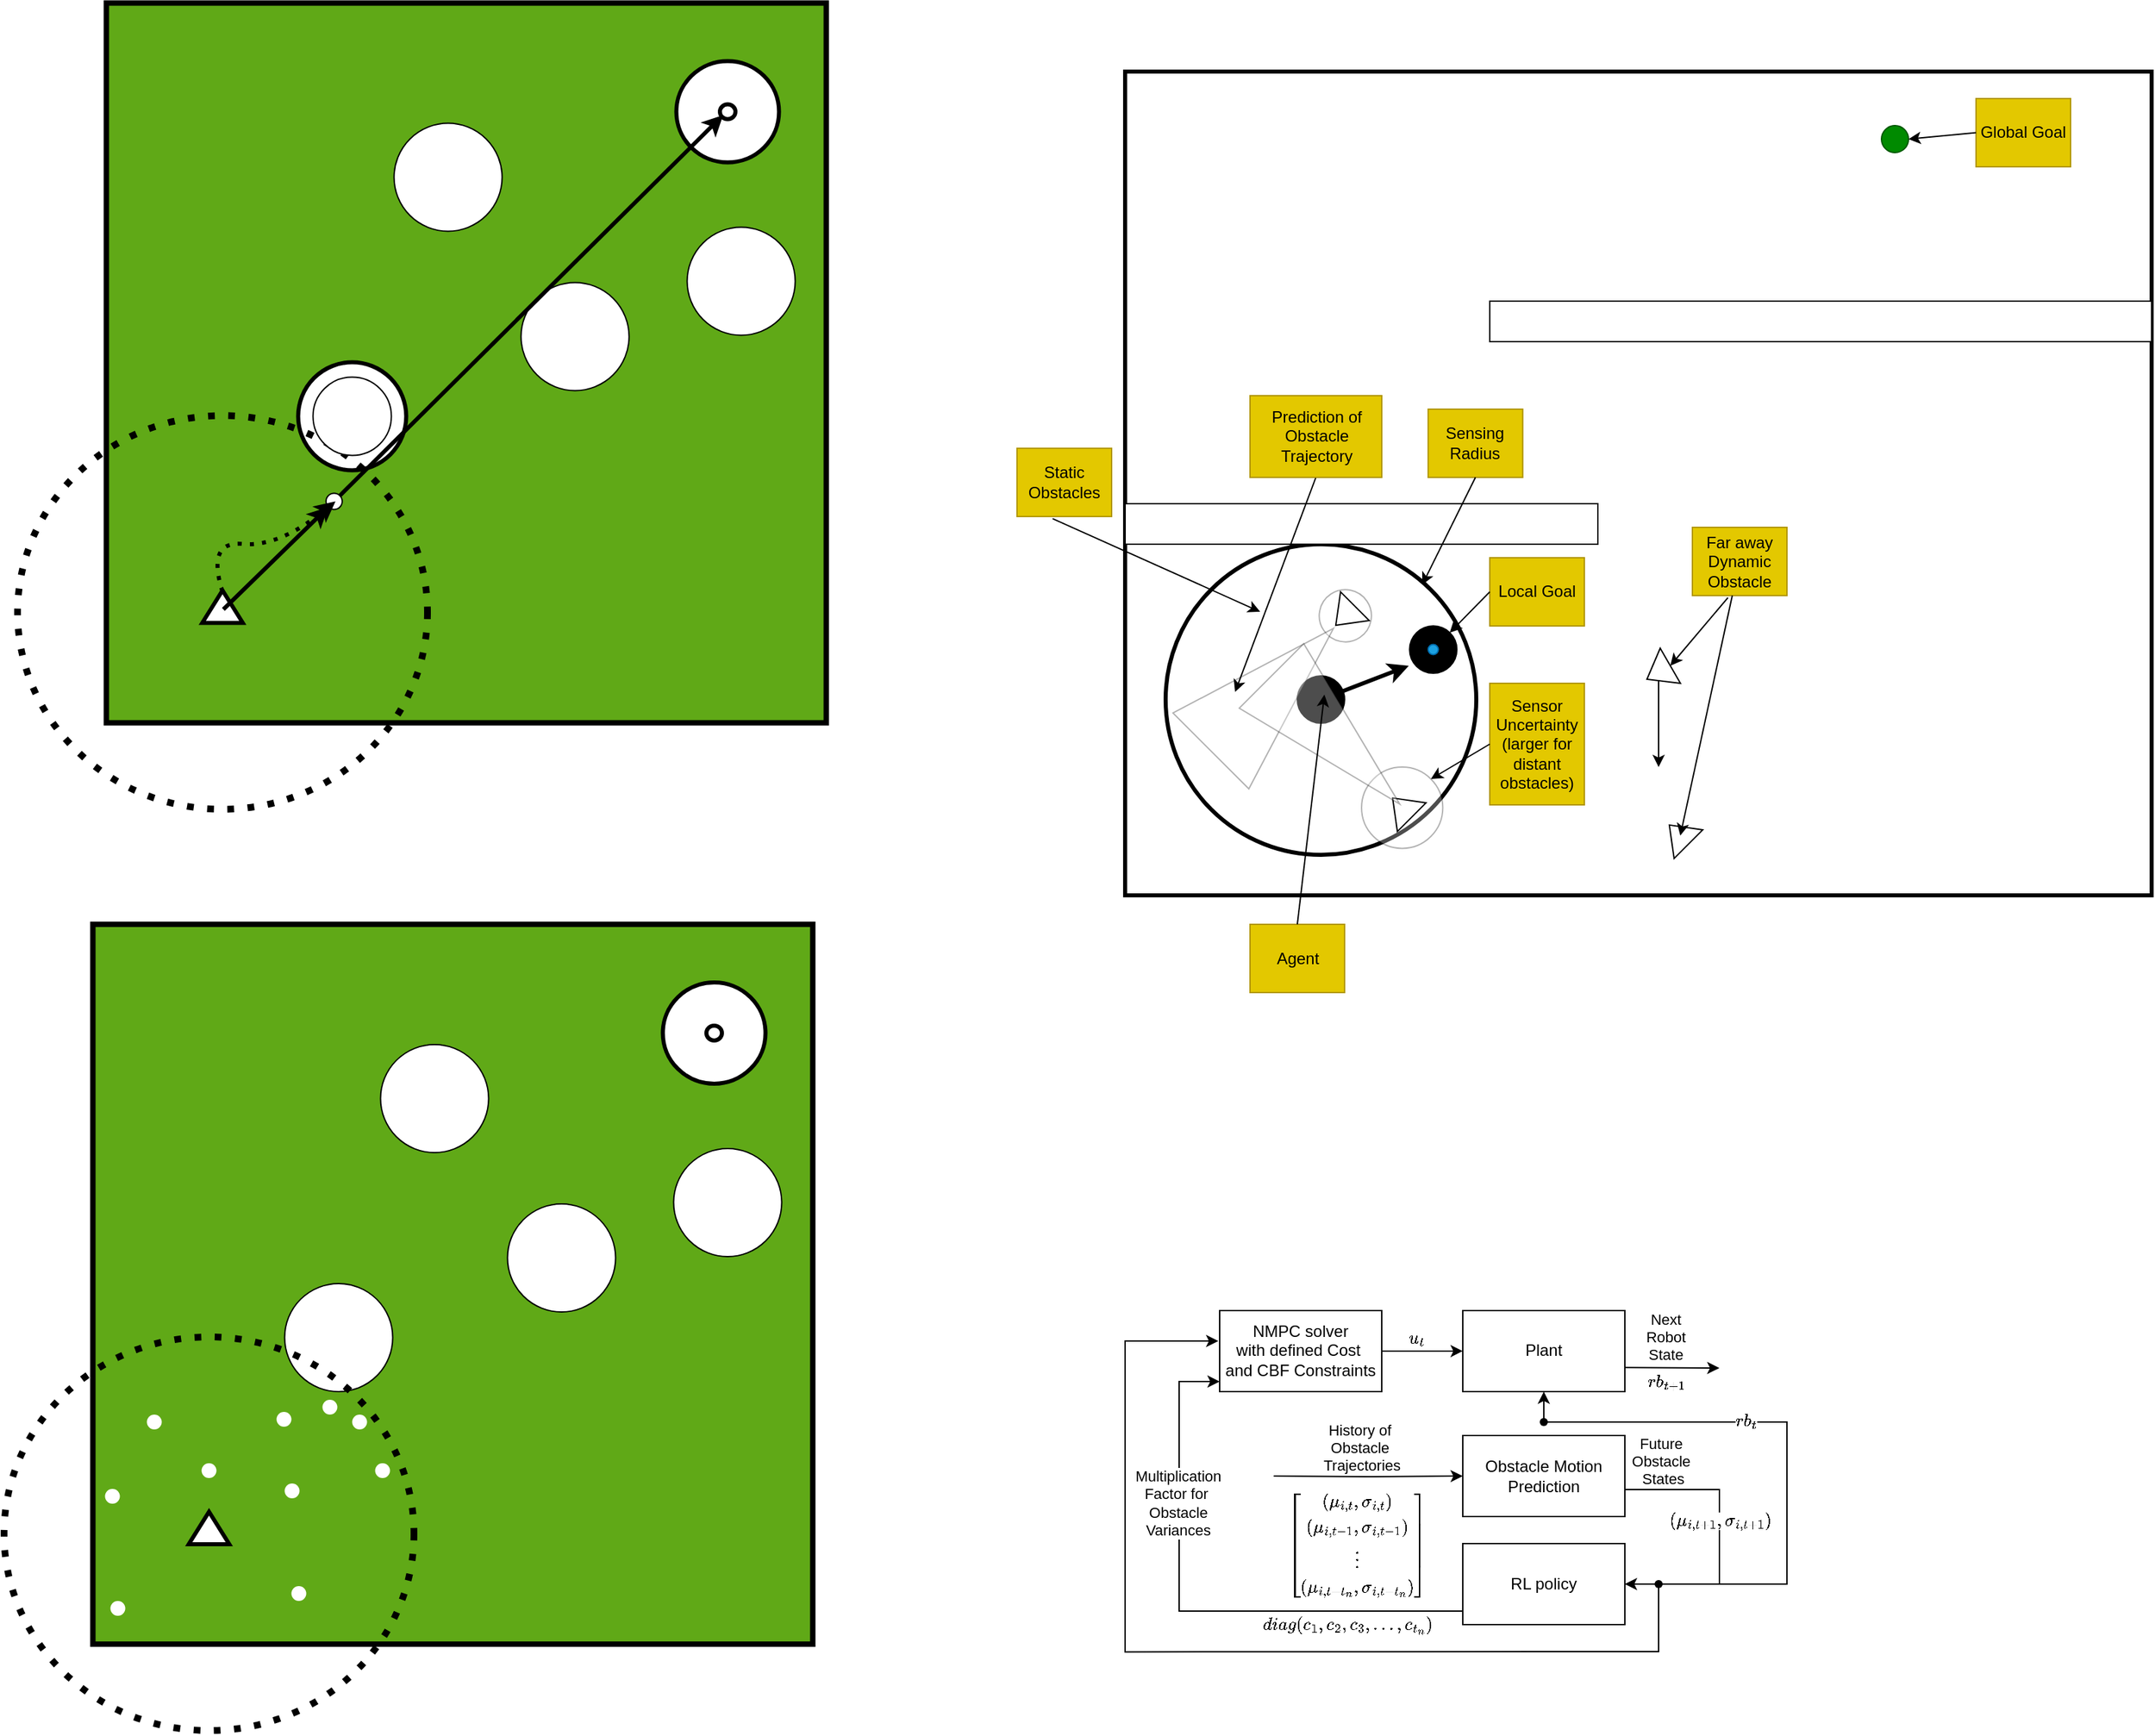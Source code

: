 <mxfile version="28.0.7">
  <diagram name="Page-1" id="GJas5A8zbiKn9Wo5F9Zt">
    <mxGraphModel dx="1415" dy="316" grid="1" gridSize="10" guides="1" tooltips="1" connect="1" arrows="1" fold="1" page="1" pageScale="1" pageWidth="850" pageHeight="1100" background="light-dark(#FFFFFF,#FFFFFF)" math="1" shadow="0">
      <root>
        <mxCell id="0" />
        <mxCell id="1" style="" parent="0" />
        <mxCell id="SPA56wAMmxe-K7njHeTv-1" value="" style="rounded=0;whiteSpace=wrap;html=1;fillColor=light-dark(#FFFFFF,#FFFFFF);strokeColor=light-dark(#000000,#000000);strokeWidth=3;movable=1;resizable=1;rotatable=1;deletable=1;editable=1;locked=0;connectable=1;" parent="1" vertex="1">
          <mxGeometry x="40" y="430" width="760" height="610" as="geometry" />
        </mxCell>
        <mxCell id="TbScQdoDC3WaG0IKX4vc-7" value="" style="shape=image;verticalLabelPosition=bottom;labelBackgroundColor=default;verticalAlign=top;aspect=fixed;imageAspect=0;image=https://www.freecads.com/media/thumb/fit/501x353/5bb5f68903497.jpg;rotation=-90;" parent="1" vertex="1">
          <mxGeometry x="17.11" y="826.25" width="212.89" height="150" as="geometry" />
        </mxCell>
        <mxCell id="SPA56wAMmxe-K7njHeTv-2" value="" style="ellipse;whiteSpace=wrap;html=1;aspect=fixed;fillColor=light-dark(#FFFFFF,transparent);strokeColor=light-dark(#000000,#FF0000);strokeWidth=3;" parent="1" vertex="1">
          <mxGeometry x="70" y="780" width="230" height="230" as="geometry" />
        </mxCell>
        <mxCell id="SPA56wAMmxe-K7njHeTv-3" value="" style="ellipse;whiteSpace=wrap;html=1;aspect=fixed;fillColor=light-dark(#000000,#0000FF);" parent="1" vertex="1">
          <mxGeometry x="167.5" y="877.5" width="35" height="35" as="geometry" />
        </mxCell>
        <mxCell id="SPA56wAMmxe-K7njHeTv-4" value="" style="endArrow=classic;html=1;rounded=0;strokeColor=light-dark(#000000,#0000FF);strokeWidth=3;" parent="1" source="SPA56wAMmxe-K7njHeTv-3" edge="1">
          <mxGeometry width="50" height="50" relative="1" as="geometry">
            <mxPoint x="190" y="877.5" as="sourcePoint" />
            <mxPoint x="250" y="870" as="targetPoint" />
          </mxGeometry>
        </mxCell>
        <mxCell id="SPA56wAMmxe-K7njHeTv-5" value="" style="rounded=0;whiteSpace=wrap;html=1;movable=0;resizable=0;rotatable=0;deletable=0;editable=0;locked=1;connectable=0;" parent="1" vertex="1">
          <mxGeometry x="40" y="750" width="350" height="30" as="geometry" />
        </mxCell>
        <mxCell id="SPA56wAMmxe-K7njHeTv-6" value="" style="rounded=0;whiteSpace=wrap;html=1;movable=0;resizable=0;rotatable=0;deletable=0;editable=0;locked=1;connectable=0;" parent="1" vertex="1">
          <mxGeometry x="310" y="600" width="490" height="30" as="geometry" />
        </mxCell>
        <mxCell id="SPA56wAMmxe-K7njHeTv-10" value="" style="ellipse;whiteSpace=wrap;html=1;aspect=fixed;fillColor=#008a00;fontColor=#ffffff;strokeColor=#005700;movable=1;resizable=1;rotatable=1;deletable=1;editable=1;locked=0;connectable=1;" parent="1" vertex="1">
          <mxGeometry x="600" y="470" width="20" height="20" as="geometry" />
        </mxCell>
        <mxCell id="SPA56wAMmxe-K7njHeTv-18" value="" style="group;rotation=45;" parent="1" vertex="1" connectable="0">
          <mxGeometry x="190" y="920" width="110" height="110" as="geometry" />
        </mxCell>
        <mxCell id="SPA56wAMmxe-K7njHeTv-19" value="" style="ellipse;whiteSpace=wrap;html=1;aspect=fixed;opacity=30;rotation=45;" parent="SPA56wAMmxe-K7njHeTv-18" vertex="1">
          <mxGeometry x="25.06" y="25.06" width="60.13" height="60.13" as="geometry" />
        </mxCell>
        <mxCell id="TbScQdoDC3WaG0IKX4vc-1" value="" style="triangle;whiteSpace=wrap;html=1;rotation=-135;" parent="SPA56wAMmxe-K7njHeTv-18" vertex="1">
          <mxGeometry x="45.12" y="40" width="20" height="30" as="geometry" />
        </mxCell>
        <mxCell id="SPA56wAMmxe-K7njHeTv-22" value="" style="group;rotation=-34;" parent="1" vertex="1" connectable="0">
          <mxGeometry x="150.002" y="767.502" width="640.54" height="230" as="geometry" />
        </mxCell>
        <mxCell id="SPA56wAMmxe-K7njHeTv-28" value="" style="group" parent="SPA56wAMmxe-K7njHeTv-22" vertex="1" connectable="0">
          <mxGeometry x="8.705" y="26.532" width="88.691" height="120.97" as="geometry" />
        </mxCell>
        <mxCell id="SPA56wAMmxe-K7njHeTv-23" value="" style="ellipse;whiteSpace=wrap;html=1;aspect=fixed;opacity=30;rotation=-34;" parent="SPA56wAMmxe-K7njHeTv-28" vertex="1">
          <mxGeometry x="25.035" y="19.638" width="38.62" height="38.62" as="geometry" />
        </mxCell>
        <mxCell id="SPA56wAMmxe-K7njHeTv-31" value="" style="triangle;whiteSpace=wrap;html=1;rotation=-45;opacity=30;strokeColor=light-dark(#000000,#FF00FF);fillColor=light-dark(#FFFFFF,#FF33FF);" parent="SPA56wAMmxe-K7njHeTv-28" vertex="1">
          <mxGeometry x="-73.97" y="53.94" width="128.31" height="79.42" as="geometry" />
        </mxCell>
        <mxCell id="TbScQdoDC3WaG0IKX4vc-3" value="" style="triangle;whiteSpace=wrap;html=1;rotation=135;" parent="SPA56wAMmxe-K7njHeTv-28" vertex="1">
          <mxGeometry x="34.341" y="23.944" width="20" height="30" as="geometry" />
        </mxCell>
        <mxCell id="SPA56wAMmxe-K7njHeTv-32" value="" style="triangle;whiteSpace=wrap;html=1;rotation=45;opacity=30;strokeColor=light-dark(#000000,#FF00FF);fillColor=light-dark(#FFFFFF,#FF33FF);" parent="SPA56wAMmxe-K7njHeTv-22" vertex="1">
          <mxGeometry x="-21.28" y="123.74" width="134.29" height="67.5" as="geometry" />
        </mxCell>
        <mxCell id="SPA56wAMmxe-K7njHeTv-30" value="Sensor Uncertainty (larger for distant obstacles)" style="rounded=0;whiteSpace=wrap;html=1;fillColor=light-dark(#E3C800,#FFFF00);fontColor=light-dark(#000000,#000000);strokeColor=#B09500;" parent="SPA56wAMmxe-K7njHeTv-22" vertex="1">
          <mxGeometry x="160" y="115.5" width="70" height="90" as="geometry" />
        </mxCell>
        <mxCell id="SPA56wAMmxe-K7njHeTv-35" value="Local Goal" style="rounded=0;whiteSpace=wrap;html=1;fillColor=light-dark(#E3C800,#FFFF00);fontColor=light-dark(#000000,#000000);strokeColor=#B09500;" parent="SPA56wAMmxe-K7njHeTv-22" vertex="1">
          <mxGeometry x="159.998" y="22.498" width="70" height="50.5" as="geometry" />
        </mxCell>
        <mxCell id="SPA56wAMmxe-K7njHeTv-34" value="" style="ellipse;whiteSpace=wrap;html=1;aspect=fixed;fillColor=light-dark(#000000,#00FFFF);" parent="SPA56wAMmxe-K7njHeTv-22" vertex="1">
          <mxGeometry x="100.628" y="72.998" width="35" height="35" as="geometry" />
        </mxCell>
        <mxCell id="SPA56wAMmxe-K7njHeTv-41" value="" style="ellipse;whiteSpace=wrap;html=1;aspect=fixed;fillColor=#1ba1e2;fontColor=#ffffff;strokeColor=#006EAF;" parent="SPA56wAMmxe-K7njHeTv-22" vertex="1">
          <mxGeometry x="114.38" y="86.75" width="7.5" height="7.5" as="geometry" />
        </mxCell>
        <mxCell id="SPA56wAMmxe-K7njHeTv-36" value="" style="endArrow=classic;html=1;rounded=0;strokeColor=light-dark(#000000,#000000);exitX=0;exitY=0.5;exitDx=0;exitDy=0;" parent="SPA56wAMmxe-K7njHeTv-22" source="SPA56wAMmxe-K7njHeTv-35" target="SPA56wAMmxe-K7njHeTv-34" edge="1">
          <mxGeometry width="50" height="50" relative="1" as="geometry">
            <mxPoint x="183.998" y="172.498" as="sourcePoint" />
            <mxPoint x="139.998" y="193.498" as="targetPoint" />
          </mxGeometry>
        </mxCell>
        <mxCell id="TbScQdoDC3WaG0IKX4vc-8" value="" style="shape=image;verticalLabelPosition=bottom;labelBackgroundColor=default;verticalAlign=top;aspect=fixed;imageAspect=0;image=https://i.pinimg.com/564x/9a/37/a9/9a37a99fa108eaf53b29d5175b4bc8d4.jpg;" parent="SPA56wAMmxe-K7njHeTv-22" vertex="1">
          <mxGeometry x="290" y="-131.49" width="350.54" height="246.99" as="geometry" />
        </mxCell>
        <mxCell id="SPA56wAMmxe-K7njHeTv-29" value="" style="endArrow=classic;html=1;rounded=0;strokeColor=light-dark(#000000,#000000);exitX=0;exitY=0.5;exitDx=0;exitDy=0;entryX=0.5;entryY=0;entryDx=0;entryDy=0;" parent="1" source="SPA56wAMmxe-K7njHeTv-30" target="SPA56wAMmxe-K7njHeTv-19" edge="1">
          <mxGeometry width="50" height="50" relative="1" as="geometry">
            <mxPoint x="395.07" y="912.5" as="sourcePoint" />
            <mxPoint x="280" y="970" as="targetPoint" />
          </mxGeometry>
        </mxCell>
        <mxCell id="SPA56wAMmxe-K7njHeTv-37" value="" style="endArrow=classic;html=1;rounded=0;strokeColor=light-dark(#000000,#000000);exitX=0.5;exitY=1;exitDx=0;exitDy=0;entryX=0.339;entryY=0.271;entryDx=0;entryDy=0;entryPerimeter=0;" parent="1" source="SPA56wAMmxe-K7njHeTv-38" target="SPA56wAMmxe-K7njHeTv-31" edge="1">
          <mxGeometry width="50" height="50" relative="1" as="geometry">
            <mxPoint x="360" y="820" as="sourcePoint" />
            <mxPoint x="330" y="853" as="targetPoint" />
          </mxGeometry>
        </mxCell>
        <mxCell id="SPA56wAMmxe-K7njHeTv-38" value="Prediction of Obstacle Trajectory" style="rounded=0;whiteSpace=wrap;html=1;fillColor=light-dark(#E3C800,#FFFF00);fontColor=light-dark(#000000,#000000);strokeColor=#B09500;" parent="1" vertex="1">
          <mxGeometry x="132.5" y="670" width="97.5" height="60.5" as="geometry" />
        </mxCell>
        <mxCell id="SPA56wAMmxe-K7njHeTv-39" value="Sensing Radius" style="rounded=0;whiteSpace=wrap;html=1;fillColor=light-dark(#E3C800,#FFFF00);fontColor=light-dark(#000000,#000000);strokeColor=#B09500;" parent="1" vertex="1">
          <mxGeometry x="264.38" y="680" width="70" height="50.5" as="geometry" />
        </mxCell>
        <mxCell id="SPA56wAMmxe-K7njHeTv-40" value="" style="endArrow=classic;html=1;rounded=0;strokeColor=light-dark(#000000,#000000);exitX=0.5;exitY=1;exitDx=0;exitDy=0;" parent="1" source="SPA56wAMmxe-K7njHeTv-39" edge="1">
          <mxGeometry width="50" height="50" relative="1" as="geometry">
            <mxPoint x="192" y="790" as="sourcePoint" />
            <mxPoint x="260" y="810" as="targetPoint" />
          </mxGeometry>
        </mxCell>
        <mxCell id="SPA56wAMmxe-K7njHeTv-42" value="Far away Dynamic Obstacle" style="rounded=0;whiteSpace=wrap;html=1;fillColor=light-dark(#E3C800,#FFFF00);fontColor=light-dark(#000000,#000000);strokeColor=#B09500;" parent="1" vertex="1">
          <mxGeometry x="460" y="767.5" width="70" height="50.5" as="geometry" />
        </mxCell>
        <mxCell id="SPA56wAMmxe-K7njHeTv-43" value="" style="endArrow=classic;html=1;rounded=0;strokeColor=light-dark(#000000,#000000);exitX=0.376;exitY=1.031;exitDx=0;exitDy=0;entryX=0;entryY=0.5;entryDx=0;entryDy=0;exitPerimeter=0;" parent="1" source="SPA56wAMmxe-K7njHeTv-42" target="TbScQdoDC3WaG0IKX4vc-9" edge="1">
          <mxGeometry width="50" height="50" relative="1" as="geometry">
            <mxPoint x="504" y="818" as="sourcePoint" />
            <mxPoint x="443.87" y="863.63" as="targetPoint" />
          </mxGeometry>
        </mxCell>
        <mxCell id="TbScQdoDC3WaG0IKX4vc-4" value="Global Goal" style="rounded=0;whiteSpace=wrap;html=1;fillColor=light-dark(#E3C800,#FFFF00);fontColor=light-dark(#000000,#000000);strokeColor=#B09500;" parent="1" vertex="1">
          <mxGeometry x="669.998" y="450" width="70" height="50.5" as="geometry" />
        </mxCell>
        <mxCell id="TbScQdoDC3WaG0IKX4vc-5" value="" style="endArrow=classic;html=1;rounded=0;strokeColor=light-dark(#000000,#000000);exitX=0;exitY=0.5;exitDx=0;exitDy=0;entryX=1;entryY=0.5;entryDx=0;entryDy=0;" parent="1" source="TbScQdoDC3WaG0IKX4vc-4" target="SPA56wAMmxe-K7njHeTv-10" edge="1">
          <mxGeometry width="50" height="50" relative="1" as="geometry">
            <mxPoint x="693.998" y="600" as="sourcePoint" />
            <mxPoint x="650" y="550" as="targetPoint" />
          </mxGeometry>
        </mxCell>
        <mxCell id="TbScQdoDC3WaG0IKX4vc-6" value="" style="shape=image;verticalLabelPosition=bottom;labelBackgroundColor=default;verticalAlign=top;aspect=fixed;imageAspect=0;image=https://www.freecads.com/media/thumb/fit/501x353/5bb5f68903497.jpg;" parent="1" vertex="1">
          <mxGeometry x="51.49" y="440" width="212.89" height="150" as="geometry" />
        </mxCell>
        <mxCell id="TbScQdoDC3WaG0IKX4vc-12" value="" style="edgeStyle=orthogonalEdgeStyle;rounded=0;orthogonalLoop=1;jettySize=auto;html=1;" parent="1" source="TbScQdoDC3WaG0IKX4vc-9" edge="1">
          <mxGeometry relative="1" as="geometry">
            <mxPoint x="434.998" y="944.998" as="targetPoint" />
          </mxGeometry>
        </mxCell>
        <mxCell id="TbScQdoDC3WaG0IKX4vc-9" value="" style="triangle;whiteSpace=wrap;html=1;rotation=-210;" parent="1" vertex="1">
          <mxGeometry x="424.998" y="859.998" width="20" height="30" as="geometry" />
        </mxCell>
        <mxCell id="TbScQdoDC3WaG0IKX4vc-13" value="" style="triangle;whiteSpace=wrap;html=1;rotation=-135;" parent="1" vertex="1">
          <mxGeometry x="439.998" y="979.998" width="20" height="30" as="geometry" />
        </mxCell>
        <mxCell id="TbScQdoDC3WaG0IKX4vc-14" value="Static Obstacles" style="rounded=0;whiteSpace=wrap;html=1;fillColor=light-dark(#E3C800,#FFFF00);fontColor=light-dark(#000000,#000000);strokeColor=#B09500;" parent="1" vertex="1">
          <mxGeometry x="-40" y="708.97" width="70" height="50.5" as="geometry" />
        </mxCell>
        <mxCell id="TbScQdoDC3WaG0IKX4vc-15" value="" style="endArrow=classic;html=1;rounded=0;strokeColor=light-dark(#000000,#000000);exitX=0.376;exitY=1.031;exitDx=0;exitDy=0;exitPerimeter=0;" parent="1" source="TbScQdoDC3WaG0IKX4vc-14" edge="1">
          <mxGeometry width="50" height="50" relative="1" as="geometry">
            <mxPoint x="4" y="759.47" as="sourcePoint" />
            <mxPoint x="140" y="830" as="targetPoint" />
          </mxGeometry>
        </mxCell>
        <mxCell id="TbScQdoDC3WaG0IKX4vc-16" value="Agent" style="rounded=0;whiteSpace=wrap;html=1;fillColor=light-dark(#E3C800,#FFFF00);fontColor=light-dark(#000000,#000000);strokeColor=#B09500;" parent="1" vertex="1">
          <mxGeometry x="132.5" y="1061.47" width="70" height="50.5" as="geometry" />
        </mxCell>
        <mxCell id="TbScQdoDC3WaG0IKX4vc-17" value="" style="endArrow=classic;html=1;rounded=0;strokeColor=light-dark(#000000,#000000);exitX=0.5;exitY=0;exitDx=0;exitDy=0;entryX=0.279;entryY=0.235;entryDx=0;entryDy=0;entryPerimeter=0;" parent="1" source="TbScQdoDC3WaG0IKX4vc-16" target="SPA56wAMmxe-K7njHeTv-32" edge="1">
          <mxGeometry width="50" height="50" relative="1" as="geometry">
            <mxPoint x="176.5" y="1111.97" as="sourcePoint" />
            <mxPoint x="382.464" y="1049.997" as="targetPoint" />
          </mxGeometry>
        </mxCell>
        <mxCell id="TbScQdoDC3WaG0IKX4vc-18" value="" style="endArrow=classic;html=1;rounded=0;strokeColor=light-dark(#000000,#000000);entryX=0.435;entryY=0.506;entryDx=0;entryDy=0;entryPerimeter=0;" parent="1" source="SPA56wAMmxe-K7njHeTv-42" target="TbScQdoDC3WaG0IKX4vc-13" edge="1">
          <mxGeometry width="50" height="50" relative="1" as="geometry">
            <mxPoint x="552" y="900" as="sourcePoint" />
            <mxPoint x="510" y="950" as="targetPoint" />
          </mxGeometry>
        </mxCell>
        <mxCell id="uVl9msC-3Oj0vJ0fN8xo-1" value="" style="whiteSpace=wrap;html=1;aspect=fixed;fillColor=light-dark(#60A917,#999999);fontColor=#ffffff;strokeColor=light-dark(#000000,#000000);strokeWidth=4;" parent="1" vertex="1">
          <mxGeometry x="-714.25" y="379.25" width="533" height="533" as="geometry" />
        </mxCell>
        <mxCell id="uVl9msC-3Oj0vJ0fN8xo-2" value="" style="ellipse;whiteSpace=wrap;html=1;fillColor=light-dark(#FFFFFF,#99FF99);strokeColor=light-dark(#000000,#000000);strokeWidth=3;" parent="1" vertex="1">
          <mxGeometry x="-292.25" y="422.25" width="76" height="75" as="geometry" />
        </mxCell>
        <mxCell id="uVl9msC-3Oj0vJ0fN8xo-3" value="" style="ellipse;whiteSpace=wrap;html=1;fillColor=light-dark(#FFFFFF,#FF3333);strokeColor=light-dark(#000000,#000000);strokeWidth=3;" parent="1" vertex="1">
          <mxGeometry x="-260" y="454.25" width="11.5" height="11" as="geometry" />
        </mxCell>
        <mxCell id="uVl9msC-3Oj0vJ0fN8xo-4" value="" style="triangle;whiteSpace=wrap;html=1;rotation=-90;fillColor=light-dark(#FFFFFF,#FF8000);strokeColor=light-dark(#000000,#000000);strokeWidth=3;" parent="1" vertex="1">
          <mxGeometry x="-640.25" y="811.25" width="24" height="30" as="geometry" />
        </mxCell>
        <mxCell id="uVl9msC-3Oj0vJ0fN8xo-5" value="" style="ellipse;whiteSpace=wrap;html=1;aspect=fixed;fillColor=light-dark(#FFFFFF,#FFB570);strokeColor=light-dark(#000000,#000000);strokeWidth=3;" parent="1" vertex="1">
          <mxGeometry x="-572.25" y="645.25" width="80" height="80" as="geometry" />
        </mxCell>
        <mxCell id="uVl9msC-3Oj0vJ0fN8xo-6" value="" style="ellipse;whiteSpace=wrap;html=1;aspect=fixed;" parent="1" vertex="1">
          <mxGeometry x="-407.25" y="586.25" width="80" height="80" as="geometry" />
        </mxCell>
        <mxCell id="uVl9msC-3Oj0vJ0fN8xo-7" value="" style="ellipse;whiteSpace=wrap;html=1;aspect=fixed;" parent="1" vertex="1">
          <mxGeometry x="-501.25" y="468.25" width="80" height="80" as="geometry" />
        </mxCell>
        <mxCell id="uVl9msC-3Oj0vJ0fN8xo-8" value="" style="ellipse;whiteSpace=wrap;html=1;aspect=fixed;" parent="1" vertex="1">
          <mxGeometry x="-284.25" y="545.25" width="80" height="80" as="geometry" />
        </mxCell>
        <mxCell id="uVl9msC-3Oj0vJ0fN8xo-9" value="" style="ellipse;whiteSpace=wrap;html=1;fillColor=none;dashed=1;dashPattern=1 2;strokeColor=light-dark(#000000,#7F00FF);strokeWidth=5;" parent="1" vertex="1">
          <mxGeometry x="-780" y="684.75" width="303.5" height="291.5" as="geometry" />
        </mxCell>
        <mxCell id="uVl9msC-3Oj0vJ0fN8xo-10" value="" style="endArrow=classic;html=1;rounded=0;strokeWidth=3;" parent="1" source="uVl9msC-3Oj0vJ0fN8xo-13" edge="1">
          <mxGeometry width="50" height="50" relative="1" as="geometry">
            <mxPoint x="-627.63" y="828.25" as="sourcePoint" />
            <mxPoint x="-257.63" y="462.25" as="targetPoint" />
          </mxGeometry>
        </mxCell>
        <mxCell id="uVl9msC-3Oj0vJ0fN8xo-11" value="" style="ellipse;whiteSpace=wrap;html=1;aspect=fixed;" parent="1" vertex="1">
          <mxGeometry x="-561.25" y="656.25" width="58" height="58" as="geometry" />
        </mxCell>
        <mxCell id="uVl9msC-3Oj0vJ0fN8xo-12" value="" style="endArrow=classic;html=1;rounded=0;strokeWidth=3;" parent="1" target="uVl9msC-3Oj0vJ0fN8xo-13" edge="1">
          <mxGeometry width="50" height="50" relative="1" as="geometry">
            <mxPoint x="-627.63" y="828.25" as="sourcePoint" />
            <mxPoint x="-257.63" y="462.25" as="targetPoint" />
          </mxGeometry>
        </mxCell>
        <mxCell id="uVl9msC-3Oj0vJ0fN8xo-13" value="" style="ellipse;whiteSpace=wrap;html=1;fillColor=light-dark(#FFFFFF,#99FF99);" parent="1" vertex="1">
          <mxGeometry x="-551.63" y="742.25" width="12" height="12" as="geometry" />
        </mxCell>
        <mxCell id="uVl9msC-3Oj0vJ0fN8xo-14" value="" style="endArrow=classic;html=1;rounded=0;strokeWidth=3;curved=1;dashed=1;dashPattern=1 2;strokeColor=light-dark(#000000,#0000CC);" parent="1" edge="1">
          <mxGeometry width="50" height="50" relative="1" as="geometry">
            <mxPoint x="-628.25" y="815.25" as="sourcePoint" />
            <mxPoint x="-544.63" y="748.25" as="targetPoint" />
            <Array as="points">
              <mxPoint x="-640.25" y="777.25" />
              <mxPoint x="-586.25" y="782.25" />
            </Array>
          </mxGeometry>
        </mxCell>
        <mxCell id="uVl9msC-3Oj0vJ0fN8xo-15" value="" style="whiteSpace=wrap;html=1;aspect=fixed;fillColor=light-dark(#60A917,#999999);fontColor=#ffffff;strokeColor=light-dark(#000000,#000000);strokeWidth=4;" parent="1" vertex="1">
          <mxGeometry x="-724.25" y="1061.47" width="533" height="533" as="geometry" />
        </mxCell>
        <mxCell id="uVl9msC-3Oj0vJ0fN8xo-16" value="" style="ellipse;whiteSpace=wrap;html=1;fillColor=light-dark(#FFFFFF,#99FF99);strokeColor=light-dark(#000000,#000000);strokeWidth=3;" parent="1" vertex="1">
          <mxGeometry x="-302.25" y="1104.47" width="76" height="75" as="geometry" />
        </mxCell>
        <mxCell id="uVl9msC-3Oj0vJ0fN8xo-17" value="" style="ellipse;whiteSpace=wrap;html=1;fillColor=light-dark(#FFFFFF,#FF3333);strokeColor=light-dark(#000000,#000000);strokeWidth=3;" parent="1" vertex="1">
          <mxGeometry x="-270" y="1136.47" width="11.5" height="11" as="geometry" />
        </mxCell>
        <mxCell id="uVl9msC-3Oj0vJ0fN8xo-18" value="" style="triangle;whiteSpace=wrap;html=1;rotation=-90;fillColor=light-dark(#FFFFFF,#FF8000);strokeColor=light-dark(#000000,#000000);strokeWidth=3;" parent="1" vertex="1">
          <mxGeometry x="-650.25" y="1493.47" width="24" height="30" as="geometry" />
        </mxCell>
        <mxCell id="uVl9msC-3Oj0vJ0fN8xo-19" value="" style="ellipse;whiteSpace=wrap;html=1;aspect=fixed;" parent="1" vertex="1">
          <mxGeometry x="-582.25" y="1327.47" width="80" height="80" as="geometry" />
        </mxCell>
        <mxCell id="uVl9msC-3Oj0vJ0fN8xo-20" value="" style="ellipse;whiteSpace=wrap;html=1;aspect=fixed;" parent="1" vertex="1">
          <mxGeometry x="-417.25" y="1268.47" width="80" height="80" as="geometry" />
        </mxCell>
        <mxCell id="uVl9msC-3Oj0vJ0fN8xo-21" value="" style="ellipse;whiteSpace=wrap;html=1;aspect=fixed;" parent="1" vertex="1">
          <mxGeometry x="-511.25" y="1150.47" width="80" height="80" as="geometry" />
        </mxCell>
        <mxCell id="uVl9msC-3Oj0vJ0fN8xo-22" value="" style="ellipse;whiteSpace=wrap;html=1;aspect=fixed;" parent="1" vertex="1">
          <mxGeometry x="-294.25" y="1227.47" width="80" height="80" as="geometry" />
        </mxCell>
        <mxCell id="uVl9msC-3Oj0vJ0fN8xo-23" value="" style="ellipse;whiteSpace=wrap;html=1;fillColor=none;dashed=1;dashPattern=1 2;strokeColor=light-dark(#000000,#7F00FF);strokeWidth=5;" parent="1" vertex="1">
          <mxGeometry x="-790" y="1366.97" width="303.5" height="291.5" as="geometry" />
        </mxCell>
        <mxCell id="uVl9msC-3Oj0vJ0fN8xo-24" value="" style="ellipse;whiteSpace=wrap;html=1;aspect=fixed;strokeColor=none;fillColor=light-dark(#FFFFFF,#00FFFF);" parent="1" vertex="1">
          <mxGeometry x="-684.25" y="1424.47" width="11" height="11" as="geometry" />
        </mxCell>
        <mxCell id="uVl9msC-3Oj0vJ0fN8xo-25" value="" style="ellipse;whiteSpace=wrap;html=1;aspect=fixed;strokeColor=none;fillColor=light-dark(#FFFFFF,#00FFFF);" parent="1" vertex="1">
          <mxGeometry x="-582.25" y="1475.47" width="11" height="11" as="geometry" />
        </mxCell>
        <mxCell id="uVl9msC-3Oj0vJ0fN8xo-26" value="" style="ellipse;whiteSpace=wrap;html=1;aspect=fixed;strokeColor=none;fillColor=light-dark(#FFFFFF,#00FFFF);" parent="1" vertex="1">
          <mxGeometry x="-515.25" y="1460.47" width="11" height="11" as="geometry" />
        </mxCell>
        <mxCell id="uVl9msC-3Oj0vJ0fN8xo-27" value="" style="ellipse;whiteSpace=wrap;html=1;aspect=fixed;strokeColor=none;fillColor=light-dark(#FFFFFF,#00FFFF);" parent="1" vertex="1">
          <mxGeometry x="-532.25" y="1424.47" width="11" height="11" as="geometry" />
        </mxCell>
        <mxCell id="uVl9msC-3Oj0vJ0fN8xo-28" value="" style="ellipse;whiteSpace=wrap;html=1;aspect=fixed;strokeColor=none;fillColor=light-dark(#FFFFFF,#00FFFF);" parent="1" vertex="1">
          <mxGeometry x="-588.25" y="1422.47" width="11" height="11" as="geometry" />
        </mxCell>
        <mxCell id="uVl9msC-3Oj0vJ0fN8xo-29" value="" style="ellipse;whiteSpace=wrap;html=1;aspect=fixed;strokeColor=none;fillColor=light-dark(#FFFFFF,#00FFFF);" parent="1" vertex="1">
          <mxGeometry x="-577.25" y="1551.47" width="11" height="11" as="geometry" />
        </mxCell>
        <mxCell id="uVl9msC-3Oj0vJ0fN8xo-30" value="" style="ellipse;whiteSpace=wrap;html=1;aspect=fixed;strokeColor=none;fillColor=light-dark(#FFFFFF,#00FFFF);" parent="1" vertex="1">
          <mxGeometry x="-711.25" y="1562.47" width="11" height="11" as="geometry" />
        </mxCell>
        <mxCell id="uVl9msC-3Oj0vJ0fN8xo-31" value="" style="ellipse;whiteSpace=wrap;html=1;aspect=fixed;strokeColor=none;fillColor=light-dark(#FFFFFF,#00FFFF);" parent="1" vertex="1">
          <mxGeometry x="-715.25" y="1479.47" width="11" height="11" as="geometry" />
        </mxCell>
        <mxCell id="uVl9msC-3Oj0vJ0fN8xo-32" value="" style="ellipse;whiteSpace=wrap;html=1;aspect=fixed;strokeColor=none;fillColor=light-dark(#FFFFFF,#00FFFF);" parent="1" vertex="1">
          <mxGeometry x="-643.75" y="1460.47" width="11" height="11" as="geometry" />
        </mxCell>
        <mxCell id="uVl9msC-3Oj0vJ0fN8xo-33" value="" style="ellipse;whiteSpace=wrap;html=1;aspect=fixed;strokeColor=none;fillColor=light-dark(#FFFFFF,#00FFFF);" parent="1" vertex="1">
          <mxGeometry x="-554.25" y="1413.47" width="11" height="11" as="geometry" />
        </mxCell>
        <mxCell id="uVl9msC-3Oj0vJ0fN8xo-56" style="edgeStyle=orthogonalEdgeStyle;rounded=0;orthogonalLoop=1;jettySize=auto;html=1;exitDx=0;exitDy=0;exitX=0.991;exitY=0.703;exitPerimeter=0;" parent="1" edge="1" source="uVl9msC-3Oj0vJ0fN8xo-34">
          <mxGeometry relative="1" as="geometry">
            <mxPoint x="380" y="1390" as="sourcePoint" />
            <mxPoint x="480" y="1390" as="targetPoint" />
            <Array as="points">
              <mxPoint x="480" y="1390" />
            </Array>
          </mxGeometry>
        </mxCell>
        <mxCell id="uVl9msC-3Oj0vJ0fN8xo-91" value="Next&lt;div&gt;Robot&lt;/div&gt;&lt;div&gt;State&lt;/div&gt;" style="edgeLabel;html=1;align=center;verticalAlign=middle;resizable=0;points=[];" parent="uVl9msC-3Oj0vJ0fN8xo-56" vertex="1" connectable="0">
          <mxGeometry x="0.178" y="-1" relative="1" as="geometry">
            <mxPoint x="-11" y="-24" as="offset" />
          </mxGeometry>
        </mxCell>
        <mxCell id="5FRFhFm-bMS0Uy9U0a_G-7" value="\(rb_{t+1}\)" style="edgeLabel;html=1;align=center;verticalAlign=middle;resizable=0;points=[];" vertex="1" connectable="0" parent="uVl9msC-3Oj0vJ0fN8xo-56">
          <mxGeometry x="0.309" relative="1" as="geometry">
            <mxPoint x="-16" y="10" as="offset" />
          </mxGeometry>
        </mxCell>
        <mxCell id="uVl9msC-3Oj0vJ0fN8xo-34" value="Plant" style="rounded=0;whiteSpace=wrap;html=1;" parent="1" vertex="1">
          <mxGeometry x="290" y="1347.47" width="120" height="60" as="geometry" />
        </mxCell>
        <mxCell id="uVl9msC-3Oj0vJ0fN8xo-36" style="edgeStyle=orthogonalEdgeStyle;rounded=0;orthogonalLoop=1;jettySize=auto;html=1;exitX=1;exitY=0.5;exitDx=0;exitDy=0;entryX=0;entryY=0.5;entryDx=0;entryDy=0;" parent="1" source="uVl9msC-3Oj0vJ0fN8xo-35" target="uVl9msC-3Oj0vJ0fN8xo-34" edge="1">
          <mxGeometry relative="1" as="geometry" />
        </mxCell>
        <mxCell id="uVl9msC-3Oj0vJ0fN8xo-37" value="\(u_{t}\)" style="edgeLabel;html=1;align=center;verticalAlign=middle;resizable=0;points=[];" parent="uVl9msC-3Oj0vJ0fN8xo-36" vertex="1" connectable="0">
          <mxGeometry x="-0.462" relative="1" as="geometry">
            <mxPoint x="9" y="-10" as="offset" />
          </mxGeometry>
        </mxCell>
        <mxCell id="uVl9msC-3Oj0vJ0fN8xo-35" value="NMPC solver&lt;div&gt;with defined Cost&amp;nbsp;&lt;/div&gt;&lt;div&gt;and CBF Constraints&lt;/div&gt;" style="rounded=0;whiteSpace=wrap;html=1;" parent="1" vertex="1">
          <mxGeometry x="110" y="1347.47" width="120" height="60" as="geometry" />
        </mxCell>
        <mxCell id="uVl9msC-3Oj0vJ0fN8xo-65" style="edgeStyle=orthogonalEdgeStyle;rounded=0;orthogonalLoop=1;jettySize=auto;html=1;" parent="1" target="uVl9msC-3Oj0vJ0fN8xo-38" edge="1">
          <mxGeometry relative="1" as="geometry">
            <mxPoint x="150" y="1470" as="sourcePoint" />
          </mxGeometry>
        </mxCell>
        <mxCell id="uVl9msC-3Oj0vJ0fN8xo-67" value="History of&amp;nbsp;&lt;div&gt;Obstacle&amp;nbsp;&lt;/div&gt;&lt;div&gt;Trajectories&lt;/div&gt;" style="edgeLabel;html=1;align=center;verticalAlign=middle;resizable=0;points=[];" parent="uVl9msC-3Oj0vJ0fN8xo-65" vertex="1" connectable="0">
          <mxGeometry x="-0.048" y="-1" relative="1" as="geometry">
            <mxPoint x="-2" y="-23" as="offset" />
          </mxGeometry>
        </mxCell>
        <mxCell id="5FRFhFm-bMS0Uy9U0a_G-1" value="\begin{bmatrix} (\mu_{i,t}, \sigma_{i,t}) \\ (\mu_{i,t-1}, \sigma_{i,t-1}) \\ \vdots \\(\mu_{i,t-t_n}, \sigma_{i,t-t_n})&amp;nbsp;\end{bmatrix}" style="edgeLabel;html=1;align=center;verticalAlign=middle;resizable=0;points=[];" vertex="1" connectable="0" parent="uVl9msC-3Oj0vJ0fN8xo-65">
          <mxGeometry x="-0.213" y="-2" relative="1" as="geometry">
            <mxPoint x="5" y="48" as="offset" />
          </mxGeometry>
        </mxCell>
        <mxCell id="uVl9msC-3Oj0vJ0fN8xo-38" value="Obstacle Motion Prediction" style="rounded=0;whiteSpace=wrap;html=1;" parent="1" vertex="1">
          <mxGeometry x="290" y="1440" width="120" height="60" as="geometry" />
        </mxCell>
        <mxCell id="uVl9msC-3Oj0vJ0fN8xo-41" style="edgeStyle=orthogonalEdgeStyle;rounded=0;orthogonalLoop=1;jettySize=auto;html=1;entryX=0.921;entryY=0.576;entryDx=0;entryDy=0;entryPerimeter=0;endArrow=none;endFill=0;" parent="1" source="uVl9msC-3Oj0vJ0fN8xo-38" target="uVl9msC-3Oj0vJ0fN8xo-74" edge="1">
          <mxGeometry relative="1" as="geometry">
            <mxPoint x="460" y="1550" as="targetPoint" />
            <mxPoint x="430" y="1501" as="sourcePoint" />
            <Array as="points">
              <mxPoint x="480" y="1480" />
              <mxPoint x="480" y="1550" />
            </Array>
          </mxGeometry>
        </mxCell>
        <mxCell id="uVl9msC-3Oj0vJ0fN8xo-44" value="Future&amp;nbsp;&lt;div&gt;Obstacle&amp;nbsp;&lt;/div&gt;&lt;div&gt;States&lt;/div&gt;" style="edgeLabel;html=1;align=center;verticalAlign=middle;resizable=0;points=[];" parent="uVl9msC-3Oj0vJ0fN8xo-41" vertex="1" connectable="0">
          <mxGeometry x="-0.676" y="2" relative="1" as="geometry">
            <mxPoint x="-2" y="-19" as="offset" />
          </mxGeometry>
        </mxCell>
        <mxCell id="uVl9msC-3Oj0vJ0fN8xo-48" value="\((\mu_{i,t+1}, \sigma_{i,t+1})\)" style="edgeLabel;html=1;align=center;verticalAlign=middle;resizable=0;points=[];" parent="uVl9msC-3Oj0vJ0fN8xo-41" vertex="1" connectable="0">
          <mxGeometry x="-0.082" relative="1" as="geometry">
            <mxPoint y="8" as="offset" />
          </mxGeometry>
        </mxCell>
        <mxCell id="uVl9msC-3Oj0vJ0fN8xo-94" style="edgeStyle=orthogonalEdgeStyle;rounded=0;orthogonalLoop=1;jettySize=auto;html=1;endArrow=none;endFill=0;" parent="1" source="uVl9msC-3Oj0vJ0fN8xo-50" target="5FRFhFm-bMS0Uy9U0a_G-2" edge="1">
          <mxGeometry relative="1" as="geometry">
            <Array as="points">
              <mxPoint x="530" y="1550" />
              <mxPoint x="530" y="1430" />
            </Array>
          </mxGeometry>
        </mxCell>
        <mxCell id="uVl9msC-3Oj0vJ0fN8xo-95" value="\(rb_t\)" style="edgeLabel;html=1;align=center;verticalAlign=middle;resizable=0;points=[];" parent="uVl9msC-3Oj0vJ0fN8xo-94" vertex="1" connectable="0">
          <mxGeometry x="0.293" y="-1" relative="1" as="geometry">
            <mxPoint as="offset" />
          </mxGeometry>
        </mxCell>
        <mxCell id="uVl9msC-3Oj0vJ0fN8xo-50" value="RL policy" style="rounded=0;whiteSpace=wrap;html=1;" parent="1" vertex="1">
          <mxGeometry x="290" y="1520" width="120" height="60" as="geometry" />
        </mxCell>
        <mxCell id="uVl9msC-3Oj0vJ0fN8xo-69" style="edgeStyle=orthogonalEdgeStyle;rounded=0;orthogonalLoop=1;jettySize=auto;html=1;" parent="1" source="uVl9msC-3Oj0vJ0fN8xo-50" target="uVl9msC-3Oj0vJ0fN8xo-35" edge="1">
          <mxGeometry relative="1" as="geometry">
            <Array as="points">
              <mxPoint x="80" y="1570" />
              <mxPoint x="80" y="1400" />
            </Array>
            <mxPoint x="120" y="1414" as="targetPoint" />
          </mxGeometry>
        </mxCell>
        <mxCell id="uVl9msC-3Oj0vJ0fN8xo-70" value="\(diag(c_1, c_2, c_3, \ldots, c_{t_n})\)" style="edgeLabel;html=1;align=center;verticalAlign=middle;resizable=0;points=[];" parent="uVl9msC-3Oj0vJ0fN8xo-69" vertex="1" connectable="0">
          <mxGeometry x="-0.58" y="1" relative="1" as="geometry">
            <mxPoint y="9" as="offset" />
          </mxGeometry>
        </mxCell>
        <mxCell id="uVl9msC-3Oj0vJ0fN8xo-71" value="Multiplication&lt;div&gt;Factor for&amp;nbsp;&lt;/div&gt;&lt;div&gt;Obstacle&lt;br&gt;&lt;div&gt;Variances&lt;/div&gt;&lt;/div&gt;" style="edgeLabel;html=1;align=center;verticalAlign=middle;resizable=0;points=[];" parent="uVl9msC-3Oj0vJ0fN8xo-69" vertex="1" connectable="0">
          <mxGeometry x="0.414" y="1" relative="1" as="geometry">
            <mxPoint as="offset" />
          </mxGeometry>
        </mxCell>
        <mxCell id="uVl9msC-3Oj0vJ0fN8xo-73" value="" style="endArrow=classic;html=1;rounded=0;exitX=0.815;exitY=0.846;exitDx=0;exitDy=0;exitPerimeter=0;" parent="1" source="uVl9msC-3Oj0vJ0fN8xo-74" edge="1">
          <mxGeometry width="50" height="50" relative="1" as="geometry">
            <mxPoint x="440" y="1550" as="sourcePoint" />
            <mxPoint x="109" y="1370" as="targetPoint" />
            <Array as="points">
              <mxPoint x="435" y="1600" />
              <mxPoint x="40" y="1600.2" />
              <mxPoint x="40" y="1370" />
            </Array>
          </mxGeometry>
        </mxCell>
        <mxCell id="uVl9msC-3Oj0vJ0fN8xo-85" value="" style="edgeStyle=orthogonalEdgeStyle;rounded=0;orthogonalLoop=1;jettySize=auto;html=1;exitX=0.25;exitY=0.498;exitDx=0;exitDy=0;exitPerimeter=0;entryX=1;entryY=0.5;entryDx=0;entryDy=0;" parent="1" source="uVl9msC-3Oj0vJ0fN8xo-74" target="uVl9msC-3Oj0vJ0fN8xo-50" edge="1">
          <mxGeometry relative="1" as="geometry">
            <mxPoint x="425" y="1549.96" as="sourcePoint" />
            <mxPoint x="410" y="1550" as="targetPoint" />
            <Array as="points" />
          </mxGeometry>
        </mxCell>
        <mxCell id="uVl9msC-3Oj0vJ0fN8xo-74" value="" style="shape=waypoint;sketch=0;fillStyle=solid;size=6;pointerEvents=1;points=[];fillColor=none;resizable=0;rotatable=0;perimeter=centerPerimeter;snapToPoint=1;" parent="1" vertex="1">
          <mxGeometry x="425" y="1540" width="20" height="20" as="geometry" />
        </mxCell>
        <mxCell id="uVl9msC-3Oj0vJ0fN8xo-82" style="edgeStyle=orthogonalEdgeStyle;rounded=0;orthogonalLoop=1;jettySize=auto;html=1;entryX=0.404;entryY=1.196;entryDx=0;entryDy=0;entryPerimeter=0;" parent="1" source="uVl9msC-3Oj0vJ0fN8xo-74" target="uVl9msC-3Oj0vJ0fN8xo-74" edge="1">
          <mxGeometry relative="1" as="geometry" />
        </mxCell>
        <mxCell id="5FRFhFm-bMS0Uy9U0a_G-2" value="" style="shape=waypoint;sketch=0;fillStyle=solid;size=6;pointerEvents=1;points=[];fillColor=none;resizable=0;rotatable=0;perimeter=centerPerimeter;snapToPoint=1;" vertex="1" parent="1">
          <mxGeometry x="340" y="1419.97" width="20" height="20" as="geometry" />
        </mxCell>
        <mxCell id="5FRFhFm-bMS0Uy9U0a_G-5" style="edgeStyle=orthogonalEdgeStyle;rounded=0;orthogonalLoop=1;jettySize=auto;html=1;entryX=0.483;entryY=0.117;entryDx=0;entryDy=0;entryPerimeter=0;" edge="1" parent="1" source="5FRFhFm-bMS0Uy9U0a_G-2" target="5FRFhFm-bMS0Uy9U0a_G-2">
          <mxGeometry relative="1" as="geometry" />
        </mxCell>
        <mxCell id="5FRFhFm-bMS0Uy9U0a_G-6" value="" style="endArrow=classic;html=1;rounded=0;entryX=0.5;entryY=1;entryDx=0;entryDy=0;" edge="1" parent="1" target="uVl9msC-3Oj0vJ0fN8xo-34">
          <mxGeometry width="50" height="50" relative="1" as="geometry">
            <mxPoint x="350" y="1430" as="sourcePoint" />
            <mxPoint x="400" y="1380" as="targetPoint" />
          </mxGeometry>
        </mxCell>
        <mxCell id="SPA56wAMmxe-K7njHeTv-27" value="Obstacles" parent="0" />
      </root>
    </mxGraphModel>
  </diagram>
</mxfile>
